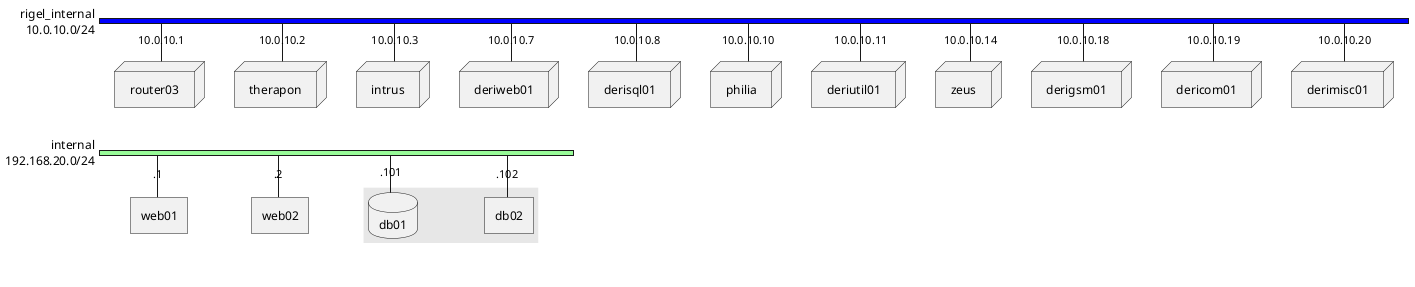 @startuml
nwdiag {
  network rigel_internal {
    address = "10.0.10.0/24"
    color = "blue"

    // define groups?
    
    router03 [address = 10.0.10.1, shape = "node"]
    therapon [address = 10.0.10.2, shape = "node"]
    intrus [address = 10.0.10.3, shape = "node"]
    deriweb01 [address = 10.0.10.7, shape = "node"]
    derisql01 [address = 10.0.10.8, shape = "node"]
    philia [address = 10.0.10.10, shape = "node"]
    deriutil01 [address = 10.0.10.11, shape = "node"]
    zeus [address = 10.0.10.14, shape = "node"]
    derigsm01 [address = 10.0.10.18, shape = "node"]
    dericom01 [address = 10.0.10.19, shape = "node"]
    derimisc01 [address = 10.0.10.20, shape = "node"]

  }
  network internal {
    address = "192.168.20.0/24"
    color = "palegreen"
    web01 [address = ".1"]
    web02 [address = ".2"]
    db01 [address = ".101", shape = database ]
    db02 [address = ".102"]

    // define network using defined nodes
    group db {
      db01;
      db02;
    }
  }
}
@enduml
